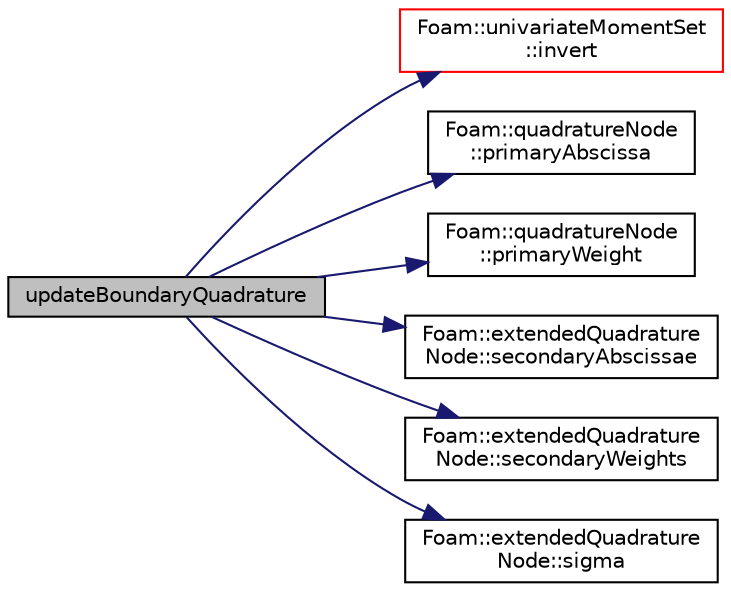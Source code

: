 digraph "updateBoundaryQuadrature"
{
  bgcolor="transparent";
  edge [fontname="Helvetica",fontsize="10",labelfontname="Helvetica",labelfontsize="10"];
  node [fontname="Helvetica",fontsize="10",shape=record];
  rankdir="LR";
  Node1 [label="updateBoundaryQuadrature",height=0.2,width=0.4,color="black", fillcolor="grey75", style="filled" fontcolor="black"];
  Node1 -> Node2 [color="midnightblue",fontsize="10",style="solid",fontname="Helvetica"];
  Node2 [label="Foam::univariateMomentSet\l::invert",height=0.2,width=0.4,color="red",URL="$d2/dee/a00049.html#a7fa1616cc61c19a5efcc863c950f7f30",tooltip="Invert the set of moments to compute weights and abscissae. "];
  Node1 -> Node3 [color="midnightblue",fontsize="10",style="solid",fontname="Helvetica"];
  Node3 [label="Foam::quadratureNode\l::primaryAbscissa",height=0.2,width=0.4,color="black",URL="$db/d3a/a00040.html#a436581ffd72d3ac178b6d3381f0928ce",tooltip="Const access to the abscissa of the node. "];
  Node1 -> Node4 [color="midnightblue",fontsize="10",style="solid",fontname="Helvetica"];
  Node4 [label="Foam::quadratureNode\l::primaryWeight",height=0.2,width=0.4,color="black",URL="$db/d3a/a00040.html#aa0a25e3fbd8098cb359e8e92cafba070",tooltip="Const access to the weight of the node. "];
  Node1 -> Node5 [color="midnightblue",fontsize="10",style="solid",fontname="Helvetica"];
  Node5 [label="Foam::extendedQuadrature\lNode::secondaryAbscissae",height=0.2,width=0.4,color="black",URL="$d4/d51/a00017.html#acf323f4680d96d62aca77b85fab8d25c",tooltip="Const access to the list of secondary abscissae of the node. "];
  Node1 -> Node6 [color="midnightblue",fontsize="10",style="solid",fontname="Helvetica"];
  Node6 [label="Foam::extendedQuadrature\lNode::secondaryWeights",height=0.2,width=0.4,color="black",URL="$d4/d51/a00017.html#a225ac587d44fce3f6a523a89784379af",tooltip="Const access to the secondary weights of the node. "];
  Node1 -> Node7 [color="midnightblue",fontsize="10",style="solid",fontname="Helvetica"];
  Node7 [label="Foam::extendedQuadrature\lNode::sigma",height=0.2,width=0.4,color="black",URL="$d4/d51/a00017.html#ae7ed63986006f100bfc1515291f070cb",tooltip="Const access to sigma. "];
}

